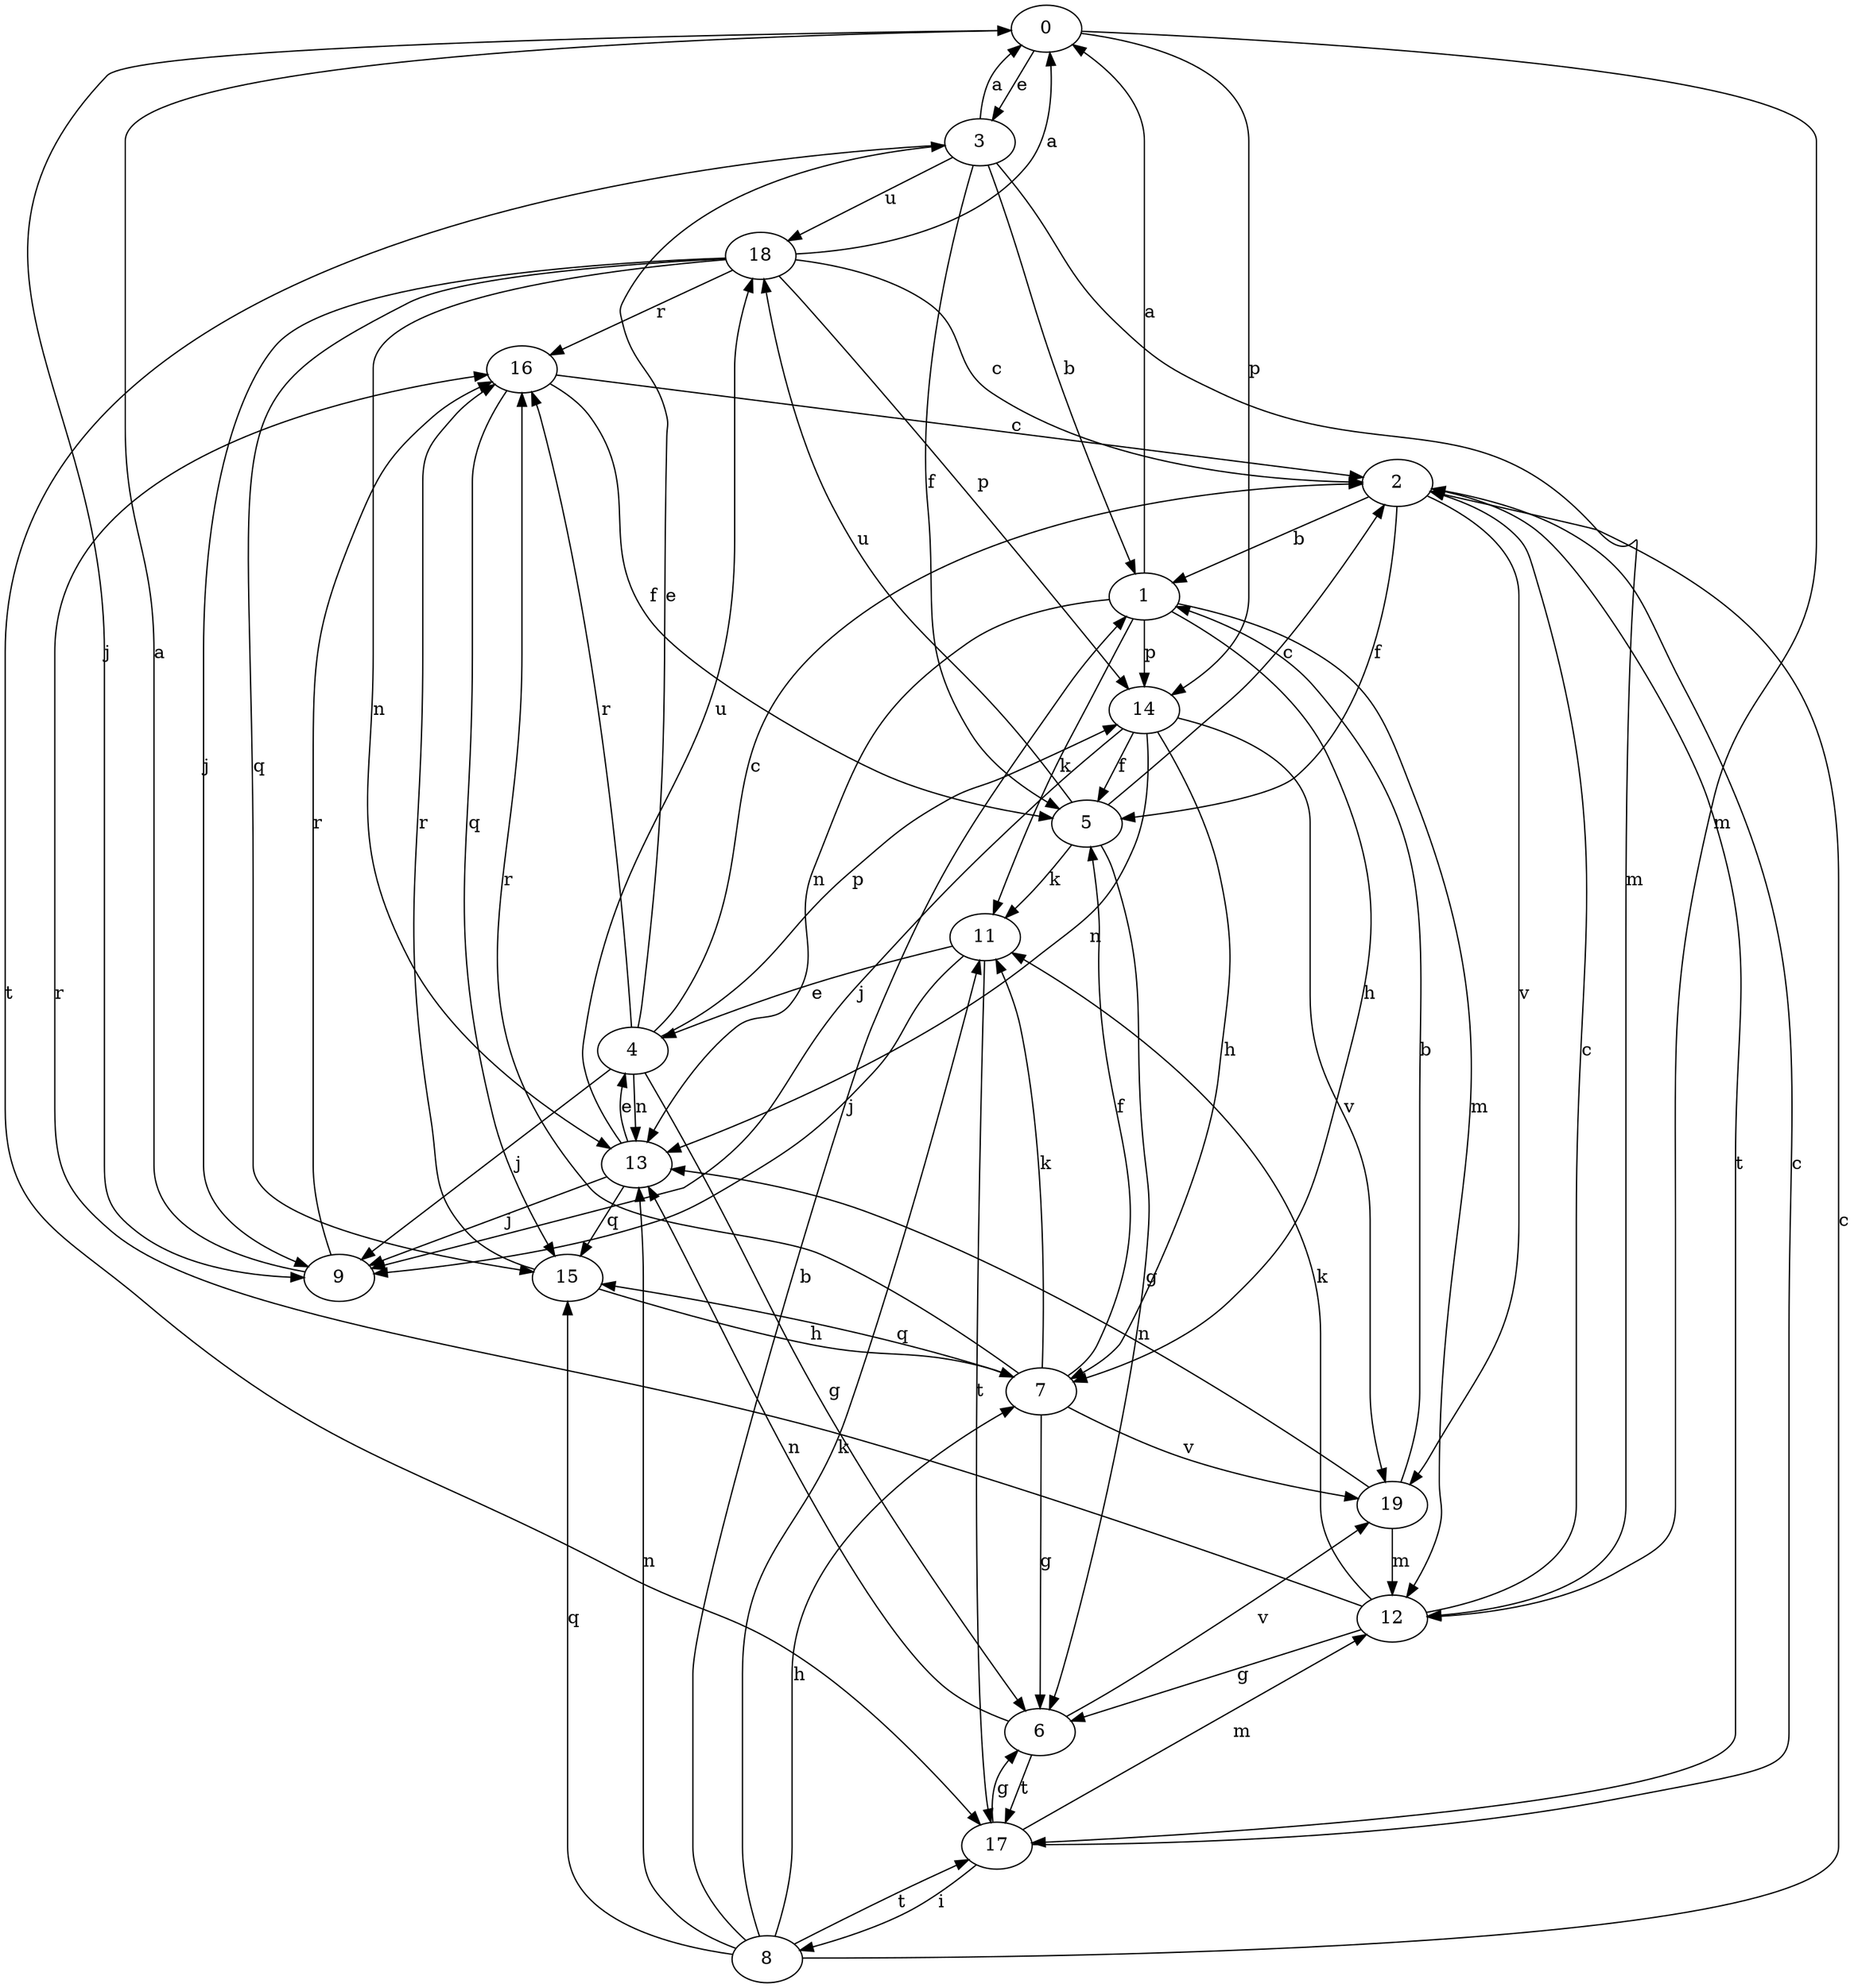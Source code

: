 strict digraph  {
0;
1;
2;
3;
4;
5;
6;
7;
8;
9;
11;
12;
13;
14;
15;
16;
17;
18;
19;
0 -> 3  [label=e];
0 -> 9  [label=j];
0 -> 12  [label=m];
0 -> 14  [label=p];
1 -> 0  [label=a];
1 -> 7  [label=h];
1 -> 11  [label=k];
1 -> 12  [label=m];
1 -> 13  [label=n];
1 -> 14  [label=p];
2 -> 1  [label=b];
2 -> 5  [label=f];
2 -> 17  [label=t];
2 -> 19  [label=v];
3 -> 0  [label=a];
3 -> 1  [label=b];
3 -> 5  [label=f];
3 -> 12  [label=m];
3 -> 17  [label=t];
3 -> 18  [label=u];
4 -> 2  [label=c];
4 -> 3  [label=e];
4 -> 6  [label=g];
4 -> 9  [label=j];
4 -> 13  [label=n];
4 -> 14  [label=p];
4 -> 16  [label=r];
5 -> 2  [label=c];
5 -> 6  [label=g];
5 -> 11  [label=k];
5 -> 18  [label=u];
6 -> 13  [label=n];
6 -> 17  [label=t];
6 -> 19  [label=v];
7 -> 5  [label=f];
7 -> 6  [label=g];
7 -> 11  [label=k];
7 -> 15  [label=q];
7 -> 16  [label=r];
7 -> 19  [label=v];
8 -> 1  [label=b];
8 -> 2  [label=c];
8 -> 7  [label=h];
8 -> 11  [label=k];
8 -> 13  [label=n];
8 -> 15  [label=q];
8 -> 17  [label=t];
9 -> 0  [label=a];
9 -> 16  [label=r];
11 -> 4  [label=e];
11 -> 9  [label=j];
11 -> 17  [label=t];
12 -> 2  [label=c];
12 -> 6  [label=g];
12 -> 11  [label=k];
12 -> 16  [label=r];
13 -> 4  [label=e];
13 -> 9  [label=j];
13 -> 15  [label=q];
13 -> 18  [label=u];
14 -> 5  [label=f];
14 -> 7  [label=h];
14 -> 9  [label=j];
14 -> 13  [label=n];
14 -> 19  [label=v];
15 -> 7  [label=h];
15 -> 16  [label=r];
16 -> 2  [label=c];
16 -> 5  [label=f];
16 -> 15  [label=q];
17 -> 2  [label=c];
17 -> 6  [label=g];
17 -> 8  [label=i];
17 -> 12  [label=m];
18 -> 0  [label=a];
18 -> 2  [label=c];
18 -> 9  [label=j];
18 -> 13  [label=n];
18 -> 14  [label=p];
18 -> 15  [label=q];
18 -> 16  [label=r];
19 -> 1  [label=b];
19 -> 12  [label=m];
19 -> 13  [label=n];
}
